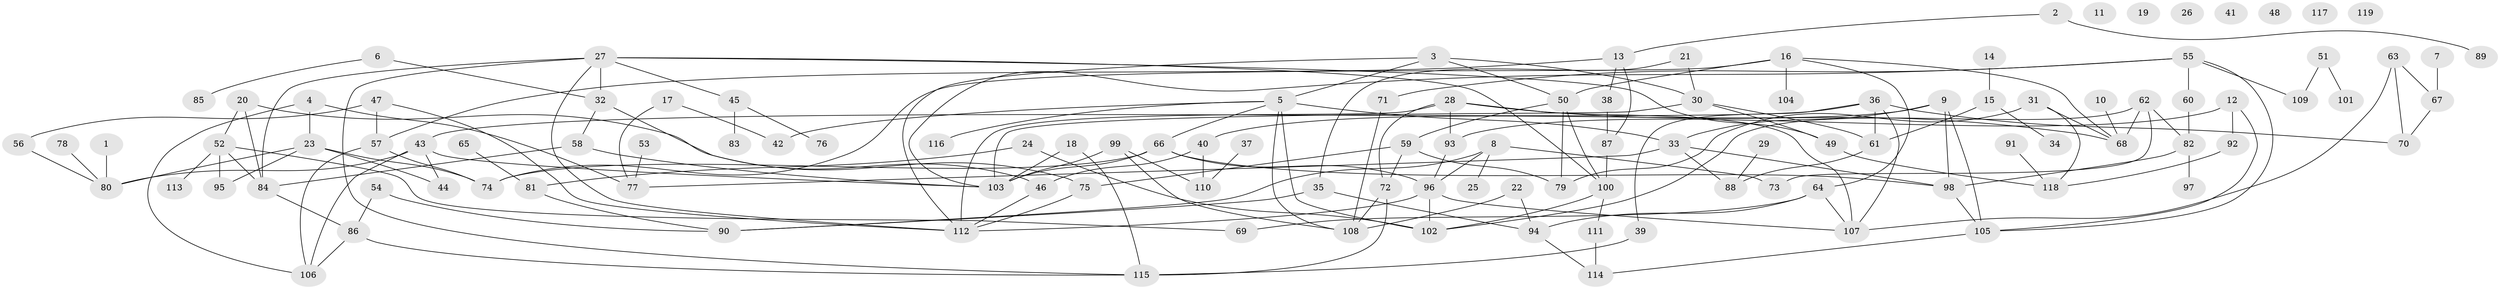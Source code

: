// Generated by graph-tools (version 1.1) at 2025/13/03/09/25 04:13:01]
// undirected, 119 vertices, 176 edges
graph export_dot {
graph [start="1"]
  node [color=gray90,style=filled];
  1;
  2;
  3;
  4;
  5;
  6;
  7;
  8;
  9;
  10;
  11;
  12;
  13;
  14;
  15;
  16;
  17;
  18;
  19;
  20;
  21;
  22;
  23;
  24;
  25;
  26;
  27;
  28;
  29;
  30;
  31;
  32;
  33;
  34;
  35;
  36;
  37;
  38;
  39;
  40;
  41;
  42;
  43;
  44;
  45;
  46;
  47;
  48;
  49;
  50;
  51;
  52;
  53;
  54;
  55;
  56;
  57;
  58;
  59;
  60;
  61;
  62;
  63;
  64;
  65;
  66;
  67;
  68;
  69;
  70;
  71;
  72;
  73;
  74;
  75;
  76;
  77;
  78;
  79;
  80;
  81;
  82;
  83;
  84;
  85;
  86;
  87;
  88;
  89;
  90;
  91;
  92;
  93;
  94;
  95;
  96;
  97;
  98;
  99;
  100;
  101;
  102;
  103;
  104;
  105;
  106;
  107;
  108;
  109;
  110;
  111;
  112;
  113;
  114;
  115;
  116;
  117;
  118;
  119;
  1 -- 80;
  2 -- 13;
  2 -- 89;
  3 -- 5;
  3 -- 30;
  3 -- 50;
  3 -- 112;
  4 -- 23;
  4 -- 77;
  4 -- 106;
  5 -- 33;
  5 -- 42;
  5 -- 66;
  5 -- 102;
  5 -- 108;
  5 -- 116;
  6 -- 32;
  6 -- 85;
  7 -- 67;
  8 -- 25;
  8 -- 73;
  8 -- 90;
  8 -- 96;
  9 -- 33;
  9 -- 40;
  9 -- 98;
  9 -- 105;
  10 -- 68;
  12 -- 92;
  12 -- 93;
  12 -- 105;
  13 -- 38;
  13 -- 57;
  13 -- 87;
  14 -- 15;
  15 -- 34;
  15 -- 61;
  16 -- 50;
  16 -- 64;
  16 -- 68;
  16 -- 74;
  16 -- 104;
  17 -- 42;
  17 -- 77;
  18 -- 103;
  18 -- 115;
  20 -- 52;
  20 -- 75;
  20 -- 84;
  21 -- 30;
  21 -- 35;
  22 -- 94;
  22 -- 108;
  23 -- 44;
  23 -- 74;
  23 -- 80;
  23 -- 95;
  24 -- 81;
  24 -- 102;
  27 -- 32;
  27 -- 45;
  27 -- 49;
  27 -- 84;
  27 -- 100;
  27 -- 112;
  27 -- 115;
  28 -- 68;
  28 -- 72;
  28 -- 93;
  28 -- 107;
  28 -- 112;
  29 -- 88;
  30 -- 49;
  30 -- 61;
  30 -- 103;
  31 -- 68;
  31 -- 79;
  31 -- 118;
  32 -- 46;
  32 -- 58;
  33 -- 77;
  33 -- 88;
  33 -- 98;
  35 -- 90;
  35 -- 94;
  36 -- 39;
  36 -- 43;
  36 -- 61;
  36 -- 70;
  36 -- 107;
  37 -- 110;
  38 -- 87;
  39 -- 115;
  40 -- 46;
  40 -- 110;
  43 -- 44;
  43 -- 80;
  43 -- 103;
  43 -- 106;
  45 -- 76;
  45 -- 83;
  46 -- 112;
  47 -- 56;
  47 -- 57;
  47 -- 112;
  49 -- 118;
  50 -- 59;
  50 -- 79;
  50 -- 100;
  51 -- 101;
  51 -- 109;
  52 -- 69;
  52 -- 84;
  52 -- 95;
  52 -- 113;
  53 -- 77;
  54 -- 86;
  54 -- 90;
  55 -- 60;
  55 -- 71;
  55 -- 103;
  55 -- 105;
  55 -- 109;
  56 -- 80;
  57 -- 74;
  57 -- 106;
  58 -- 84;
  58 -- 103;
  59 -- 72;
  59 -- 75;
  59 -- 79;
  60 -- 82;
  61 -- 88;
  62 -- 68;
  62 -- 73;
  62 -- 82;
  62 -- 102;
  63 -- 67;
  63 -- 70;
  63 -- 107;
  64 -- 69;
  64 -- 94;
  64 -- 107;
  65 -- 81;
  66 -- 74;
  66 -- 96;
  66 -- 98;
  66 -- 103;
  67 -- 70;
  71 -- 108;
  72 -- 108;
  72 -- 115;
  75 -- 112;
  78 -- 80;
  81 -- 90;
  82 -- 97;
  82 -- 98;
  84 -- 86;
  86 -- 106;
  86 -- 115;
  87 -- 100;
  91 -- 118;
  92 -- 118;
  93 -- 96;
  94 -- 114;
  96 -- 102;
  96 -- 107;
  96 -- 112;
  98 -- 105;
  99 -- 103;
  99 -- 108;
  99 -- 110;
  100 -- 102;
  100 -- 111;
  105 -- 114;
  111 -- 114;
}
